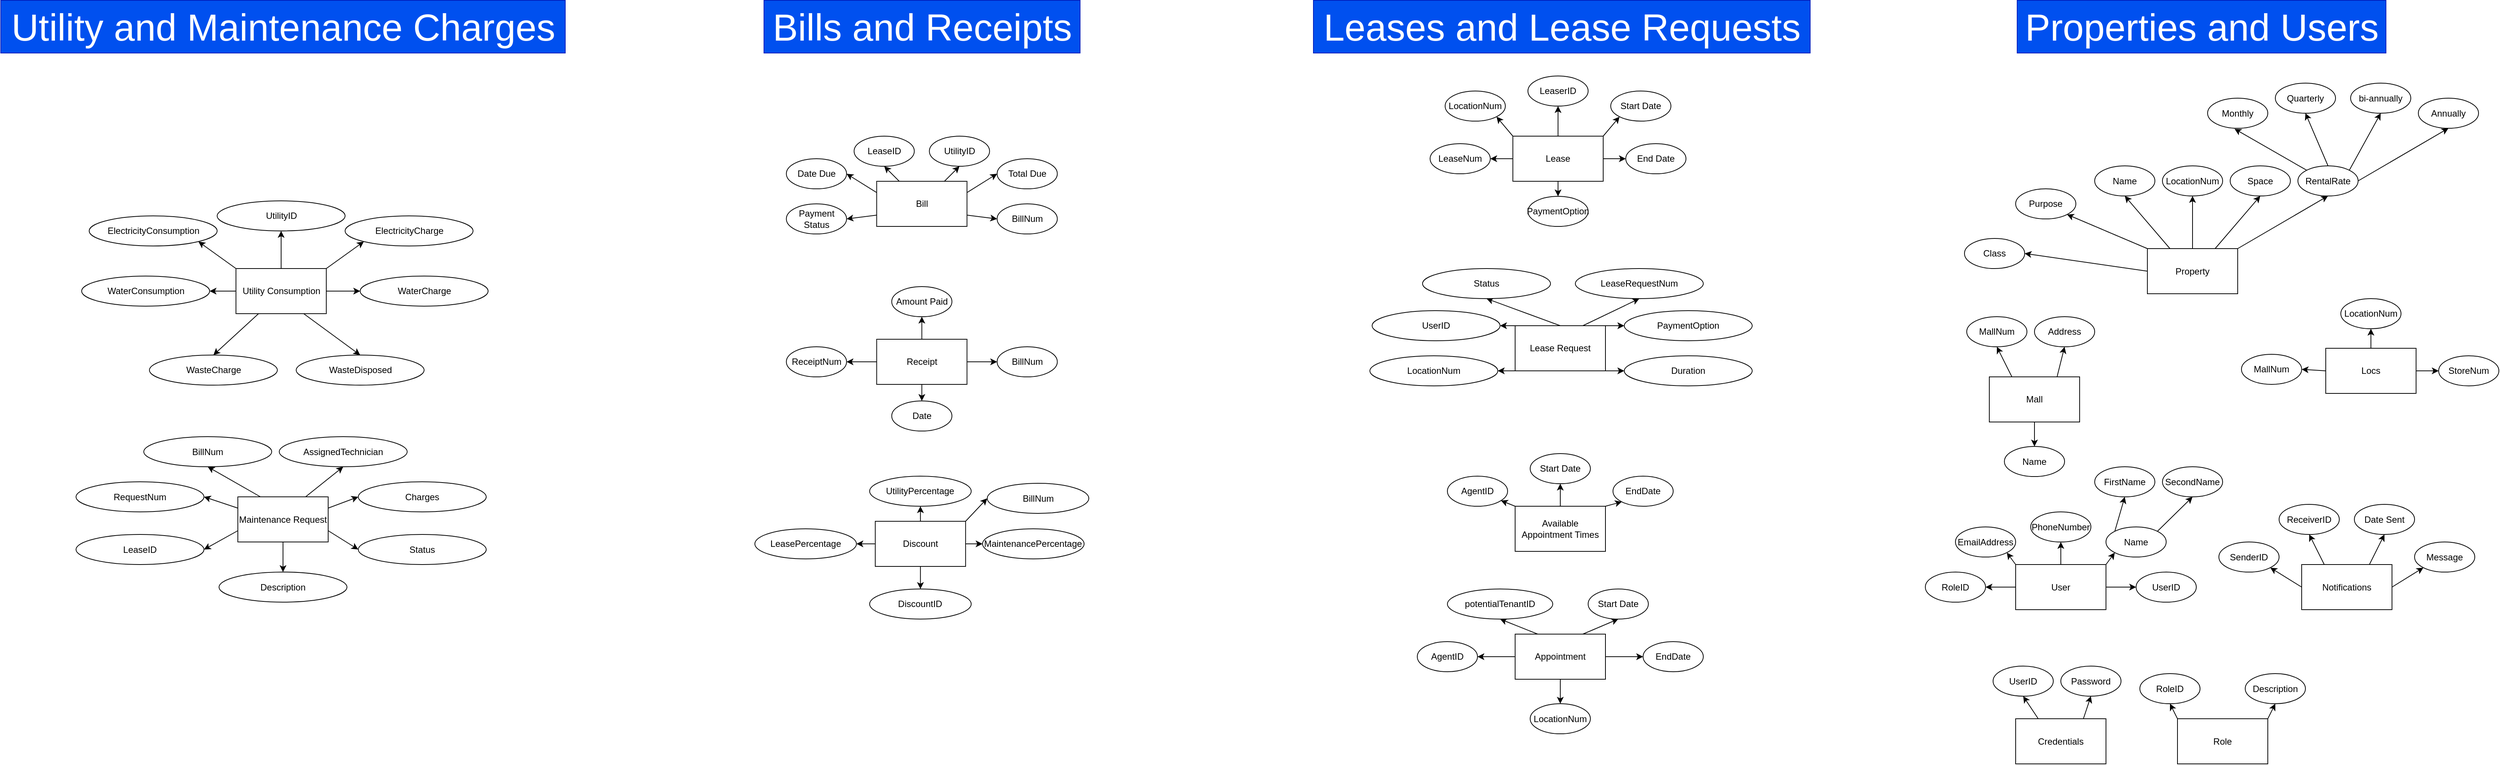 <mxfile>
    <diagram id="R2lEEEUBdFMjLlhIrx00" name="Page-1">
        <mxGraphModel dx="3534" dy="679" grid="1" gridSize="10" guides="1" tooltips="1" connect="1" arrows="1" fold="1" page="1" pageScale="1" pageWidth="850" pageHeight="1100" math="0" shadow="0" extFonts="Permanent Marker^https://fonts.googleapis.com/css?family=Permanent+Marker">
            <root>
                <mxCell id="0"/>
                <mxCell id="1" parent="0"/>
                <mxCell id="6EH58I3_XAjh3CZvvOXK-24" value="" style="edgeStyle=orthogonalEdgeStyle;rounded=0;orthogonalLoop=1;jettySize=auto;html=1;" parent="1" source="6EH58I3_XAjh3CZvvOXK-1" target="6EH58I3_XAjh3CZvvOXK-23" edge="1">
                    <mxGeometry relative="1" as="geometry"/>
                </mxCell>
                <mxCell id="6EH58I3_XAjh3CZvvOXK-26" style="edgeStyle=none;rounded=0;orthogonalLoop=1;jettySize=auto;html=1;exitX=0.25;exitY=0;exitDx=0;exitDy=0;entryX=0.5;entryY=1;entryDx=0;entryDy=0;" parent="1" source="6EH58I3_XAjh3CZvvOXK-1" target="6EH58I3_XAjh3CZvvOXK-27" edge="1">
                    <mxGeometry relative="1" as="geometry">
                        <mxPoint x="1183" y="277.5" as="targetPoint"/>
                    </mxGeometry>
                </mxCell>
                <mxCell id="6EH58I3_XAjh3CZvvOXK-28" style="edgeStyle=none;rounded=0;orthogonalLoop=1;jettySize=auto;html=1;exitX=0.75;exitY=0;exitDx=0;exitDy=0;entryX=0.5;entryY=1;entryDx=0;entryDy=0;" parent="1" source="6EH58I3_XAjh3CZvvOXK-1" target="6EH58I3_XAjh3CZvvOXK-29" edge="1">
                    <mxGeometry relative="1" as="geometry">
                        <mxPoint x="1343" y="277.5" as="targetPoint"/>
                    </mxGeometry>
                </mxCell>
                <mxCell id="6EH58I3_XAjh3CZvvOXK-30" style="edgeStyle=none;rounded=0;orthogonalLoop=1;jettySize=auto;html=1;exitX=1;exitY=0;exitDx=0;exitDy=0;entryX=0.5;entryY=1;entryDx=0;entryDy=0;" parent="1" source="6EH58I3_XAjh3CZvvOXK-1" target="6EH58I3_XAjh3CZvvOXK-31" edge="1">
                    <mxGeometry relative="1" as="geometry">
                        <mxPoint x="1423" y="287.5" as="targetPoint"/>
                    </mxGeometry>
                </mxCell>
                <mxCell id="6EH58I3_XAjh3CZvvOXK-61" style="edgeStyle=none;rounded=0;orthogonalLoop=1;jettySize=auto;html=1;exitX=0;exitY=0.5;exitDx=0;exitDy=0;entryX=1;entryY=0.5;entryDx=0;entryDy=0;" parent="1" source="6EH58I3_XAjh3CZvvOXK-1" target="6EH58I3_XAjh3CZvvOXK-62" edge="1">
                    <mxGeometry relative="1" as="geometry">
                        <mxPoint x="1053" y="377.065" as="targetPoint"/>
                    </mxGeometry>
                </mxCell>
                <mxCell id="169" style="edgeStyle=none;html=1;exitX=0;exitY=0;exitDx=0;exitDy=0;entryX=1;entryY=1;entryDx=0;entryDy=0;" edge="1" parent="1" source="6EH58I3_XAjh3CZvvOXK-1" target="168">
                    <mxGeometry relative="1" as="geometry"/>
                </mxCell>
                <mxCell id="6EH58I3_XAjh3CZvvOXK-1" value="Property" style="rounded=0;whiteSpace=wrap;html=1;" parent="1" vertex="1">
                    <mxGeometry x="1203" y="347.5" width="120" height="60" as="geometry"/>
                </mxCell>
                <mxCell id="110" style="edgeStyle=none;html=1;exitX=0.25;exitY=0;exitDx=0;exitDy=0;entryX=0.5;entryY=1;entryDx=0;entryDy=0;" parent="1" source="6EH58I3_XAjh3CZvvOXK-3" target="101" edge="1">
                    <mxGeometry relative="1" as="geometry"/>
                </mxCell>
                <mxCell id="111" style="edgeStyle=none;html=1;exitX=0.75;exitY=0;exitDx=0;exitDy=0;entryX=0.5;entryY=1;entryDx=0;entryDy=0;" parent="1" source="6EH58I3_XAjh3CZvvOXK-3" target="104" edge="1">
                    <mxGeometry relative="1" as="geometry"/>
                </mxCell>
                <mxCell id="112" style="edgeStyle=none;html=1;exitX=1;exitY=0.5;exitDx=0;exitDy=0;entryX=0;entryY=0.5;entryDx=0;entryDy=0;" parent="1" source="6EH58I3_XAjh3CZvvOXK-3" target="105" edge="1">
                    <mxGeometry relative="1" as="geometry"/>
                </mxCell>
                <mxCell id="113" style="edgeStyle=none;html=1;exitX=0.5;exitY=1;exitDx=0;exitDy=0;entryX=0.5;entryY=0;entryDx=0;entryDy=0;" parent="1" source="6EH58I3_XAjh3CZvvOXK-3" target="108" edge="1">
                    <mxGeometry relative="1" as="geometry"/>
                </mxCell>
                <mxCell id="115" style="edgeStyle=none;html=1;exitX=0;exitY=0.5;exitDx=0;exitDy=0;entryX=1;entryY=0.5;entryDx=0;entryDy=0;" parent="1" source="6EH58I3_XAjh3CZvvOXK-3" target="99" edge="1">
                    <mxGeometry relative="1" as="geometry"/>
                </mxCell>
                <mxCell id="6EH58I3_XAjh3CZvvOXK-3" value="Appointment" style="rounded=0;whiteSpace=wrap;html=1;" parent="1" vertex="1">
                    <mxGeometry x="363" y="860" width="120" height="60" as="geometry"/>
                </mxCell>
                <mxCell id="163" style="edgeStyle=none;html=1;exitX=0.5;exitY=0;exitDx=0;exitDy=0;entryX=0.5;entryY=1;entryDx=0;entryDy=0;" parent="1" source="6EH58I3_XAjh3CZvvOXK-4" target="160" edge="1">
                    <mxGeometry relative="1" as="geometry"/>
                </mxCell>
                <mxCell id="164" style="edgeStyle=none;html=1;exitX=1;exitY=0;exitDx=0;exitDy=0;entryX=0;entryY=0.5;entryDx=0;entryDy=0;" parent="1" source="6EH58I3_XAjh3CZvvOXK-4" target="158" edge="1">
                    <mxGeometry relative="1" as="geometry"/>
                </mxCell>
                <mxCell id="165" style="edgeStyle=none;html=1;exitX=1;exitY=1;exitDx=0;exitDy=0;entryX=0;entryY=0.5;entryDx=0;entryDy=0;" parent="1" source="6EH58I3_XAjh3CZvvOXK-4" target="159" edge="1">
                    <mxGeometry relative="1" as="geometry"/>
                </mxCell>
                <mxCell id="166" style="edgeStyle=none;html=1;exitX=0;exitY=0;exitDx=0;exitDy=0;entryX=1;entryY=0.5;entryDx=0;entryDy=0;" parent="1" source="6EH58I3_XAjh3CZvvOXK-4" target="155" edge="1">
                    <mxGeometry relative="1" as="geometry"/>
                </mxCell>
                <mxCell id="lEBT6EB-sWjzGuSfx5_Z-167" style="edgeStyle=orthogonalEdgeStyle;rounded=0;orthogonalLoop=1;jettySize=auto;html=1;exitX=0;exitY=1;exitDx=0;exitDy=0;entryX=1;entryY=0.5;entryDx=0;entryDy=0;" parent="1" source="6EH58I3_XAjh3CZvvOXK-4" target="157" edge="1">
                    <mxGeometry relative="1" as="geometry">
                        <Array as="points">
                            <mxPoint x="340" y="510"/>
                            <mxPoint x="340" y="510"/>
                        </Array>
                    </mxGeometry>
                </mxCell>
                <mxCell id="180" style="edgeStyle=none;html=1;exitX=0.75;exitY=0;exitDx=0;exitDy=0;entryX=0.5;entryY=1;entryDx=0;entryDy=0;" edge="1" parent="1" source="6EH58I3_XAjh3CZvvOXK-4" target="179">
                    <mxGeometry relative="1" as="geometry"/>
                </mxCell>
                <mxCell id="6EH58I3_XAjh3CZvvOXK-4" value="Lease Request" style="rounded=0;whiteSpace=wrap;html=1;" parent="1" vertex="1">
                    <mxGeometry x="363" y="450" width="120" height="60" as="geometry"/>
                </mxCell>
                <mxCell id="2" style="edgeStyle=none;html=1;exitX=0.25;exitY=0;exitDx=0;exitDy=0;entryX=0.5;entryY=1;entryDx=0;entryDy=0;" parent="1" source="6EH58I3_XAjh3CZvvOXK-5" target="6EH58I3_XAjh3CZvvOXK-58" edge="1">
                    <mxGeometry relative="1" as="geometry"/>
                </mxCell>
                <mxCell id="3" style="edgeStyle=none;html=1;exitX=0.75;exitY=0;exitDx=0;exitDy=0;entryX=0.5;entryY=1;entryDx=0;entryDy=0;" parent="1" source="6EH58I3_XAjh3CZvvOXK-5" target="6EH58I3_XAjh3CZvvOXK-59" edge="1">
                    <mxGeometry relative="1" as="geometry"/>
                </mxCell>
                <mxCell id="4" style="edgeStyle=none;html=1;exitX=1;exitY=0.25;exitDx=0;exitDy=0;entryX=0;entryY=0.5;entryDx=0;entryDy=0;" parent="1" source="6EH58I3_XAjh3CZvvOXK-5" target="6EH58I3_XAjh3CZvvOXK-60" edge="1">
                    <mxGeometry relative="1" as="geometry"/>
                </mxCell>
                <mxCell id="5" style="edgeStyle=none;html=1;exitX=0;exitY=0.75;exitDx=0;exitDy=0;entryX=1;entryY=0.5;entryDx=0;entryDy=0;" parent="1" source="6EH58I3_XAjh3CZvvOXK-5" target="6EH58I3_XAjh3CZvvOXK-63" edge="1">
                    <mxGeometry relative="1" as="geometry"/>
                </mxCell>
                <mxCell id="6" style="edgeStyle=none;html=1;exitX=0;exitY=0.25;exitDx=0;exitDy=0;entryX=1;entryY=0.5;entryDx=0;entryDy=0;" parent="1" source="6EH58I3_XAjh3CZvvOXK-5" target="6EH58I3_XAjh3CZvvOXK-56" edge="1">
                    <mxGeometry relative="1" as="geometry"/>
                </mxCell>
                <mxCell id="8" style="edgeStyle=none;html=1;exitX=1;exitY=0.75;exitDx=0;exitDy=0;entryX=0;entryY=0.5;entryDx=0;entryDy=0;" parent="1" source="6EH58I3_XAjh3CZvvOXK-5" target="7" edge="1">
                    <mxGeometry relative="1" as="geometry"/>
                </mxCell>
                <mxCell id="6EH58I3_XAjh3CZvvOXK-5" value="Bill" style="rounded=0;whiteSpace=wrap;html=1;" parent="1" vertex="1">
                    <mxGeometry x="-485.25" y="258" width="120" height="60" as="geometry"/>
                </mxCell>
                <mxCell id="9" style="edgeStyle=none;html=1;entryX=1;entryY=0.5;entryDx=0;entryDy=0;" parent="1" target="10" edge="1">
                    <mxGeometry relative="1" as="geometry">
                        <mxPoint x="-525.25" y="438" as="targetPoint"/>
                        <mxPoint x="-485" y="498" as="sourcePoint"/>
                    </mxGeometry>
                </mxCell>
                <mxCell id="11" style="edgeStyle=none;html=1;exitX=1;exitY=0.5;exitDx=0;exitDy=0;entryX=0;entryY=0.5;entryDx=0;entryDy=0;" parent="1" source="6EH58I3_XAjh3CZvvOXK-6" target="12" edge="1">
                    <mxGeometry relative="1" as="geometry">
                        <mxPoint x="-325.25" y="438" as="targetPoint"/>
                    </mxGeometry>
                </mxCell>
                <mxCell id="14" style="edgeStyle=none;html=1;exitX=0.5;exitY=0;exitDx=0;exitDy=0;entryX=0.5;entryY=1;entryDx=0;entryDy=0;" parent="1" source="6EH58I3_XAjh3CZvvOXK-6" target="13" edge="1">
                    <mxGeometry relative="1" as="geometry"/>
                </mxCell>
                <mxCell id="174" style="edgeStyle=none;html=1;exitX=0.5;exitY=1;exitDx=0;exitDy=0;entryX=0.5;entryY=0;entryDx=0;entryDy=0;" edge="1" parent="1" source="6EH58I3_XAjh3CZvvOXK-6" target="173">
                    <mxGeometry relative="1" as="geometry"/>
                </mxCell>
                <mxCell id="6EH58I3_XAjh3CZvvOXK-6" value="Receipt" style="rounded=0;whiteSpace=wrap;html=1;" parent="1" vertex="1">
                    <mxGeometry x="-485.25" y="468" width="120" height="60" as="geometry"/>
                </mxCell>
                <mxCell id="78" style="edgeStyle=none;html=1;exitX=0.5;exitY=0;exitDx=0;exitDy=0;entryX=0.5;entryY=1;entryDx=0;entryDy=0;" parent="1" source="6EH58I3_XAjh3CZvvOXK-7" target="71" edge="1">
                    <mxGeometry relative="1" as="geometry"/>
                </mxCell>
                <mxCell id="79" style="edgeStyle=none;html=1;exitX=1;exitY=0;exitDx=0;exitDy=0;entryX=0;entryY=1;entryDx=0;entryDy=0;" parent="1" source="6EH58I3_XAjh3CZvvOXK-7" target="76" edge="1">
                    <mxGeometry relative="1" as="geometry"/>
                </mxCell>
                <mxCell id="80" style="edgeStyle=none;html=1;exitX=1;exitY=0.5;exitDx=0;exitDy=0;entryX=0;entryY=0.5;entryDx=0;entryDy=0;" parent="1" source="6EH58I3_XAjh3CZvvOXK-7" target="77" edge="1">
                    <mxGeometry relative="1" as="geometry"/>
                </mxCell>
                <mxCell id="82" style="edgeStyle=none;html=1;exitX=0;exitY=0;exitDx=0;exitDy=0;entryX=1;entryY=1;entryDx=0;entryDy=0;" parent="1" source="6EH58I3_XAjh3CZvvOXK-7" target="74" edge="1">
                    <mxGeometry relative="1" as="geometry"/>
                </mxCell>
                <mxCell id="118" style="edgeStyle=none;html=1;exitX=0.5;exitY=1;exitDx=0;exitDy=0;entryX=0.5;entryY=0;entryDx=0;entryDy=0;" parent="1" source="6EH58I3_XAjh3CZvvOXK-7" target="117" edge="1">
                    <mxGeometry relative="1" as="geometry"/>
                </mxCell>
                <mxCell id="178" style="edgeStyle=none;html=1;exitX=0;exitY=0.5;exitDx=0;exitDy=0;entryX=1;entryY=0.5;entryDx=0;entryDy=0;" edge="1" parent="1" source="6EH58I3_XAjh3CZvvOXK-7" target="177">
                    <mxGeometry relative="1" as="geometry"/>
                </mxCell>
                <mxCell id="6EH58I3_XAjh3CZvvOXK-7" value="Lease" style="rounded=0;whiteSpace=wrap;html=1;" parent="1" vertex="1">
                    <mxGeometry x="360" y="198" width="120" height="60" as="geometry"/>
                </mxCell>
                <mxCell id="87" style="edgeStyle=none;html=1;exitX=0.75;exitY=0;exitDx=0;exitDy=0;entryX=0.5;entryY=1;entryDx=0;entryDy=0;" parent="1" source="6EH58I3_XAjh3CZvvOXK-8" target="85" edge="1">
                    <mxGeometry relative="1" as="geometry"/>
                </mxCell>
                <mxCell id="88" style="edgeStyle=none;html=1;exitX=0.25;exitY=0;exitDx=0;exitDy=0;entryX=0.5;entryY=1;entryDx=0;entryDy=0;" parent="1" source="6EH58I3_XAjh3CZvvOXK-8" target="84" edge="1">
                    <mxGeometry relative="1" as="geometry"/>
                </mxCell>
                <mxCell id="89" style="edgeStyle=none;html=1;exitX=0;exitY=0.5;exitDx=0;exitDy=0;entryX=1;entryY=1;entryDx=0;entryDy=0;" parent="1" source="6EH58I3_XAjh3CZvvOXK-8" target="83" edge="1">
                    <mxGeometry relative="1" as="geometry"/>
                </mxCell>
                <mxCell id="90" style="edgeStyle=none;html=1;exitX=1;exitY=0.5;exitDx=0;exitDy=0;entryX=0;entryY=1;entryDx=0;entryDy=0;" parent="1" source="6EH58I3_XAjh3CZvvOXK-8" target="86" edge="1">
                    <mxGeometry relative="1" as="geometry"/>
                </mxCell>
                <mxCell id="6EH58I3_XAjh3CZvvOXK-8" value="Notifications" style="rounded=0;whiteSpace=wrap;html=1;" parent="1" vertex="1">
                    <mxGeometry x="1408" y="767.5" width="120" height="60" as="geometry"/>
                </mxCell>
                <mxCell id="58" style="edgeStyle=none;html=1;exitX=0.5;exitY=0;exitDx=0;exitDy=0;entryX=0.5;entryY=1;entryDx=0;entryDy=0;" parent="1" source="6EH58I3_XAjh3CZvvOXK-10" target="54" edge="1">
                    <mxGeometry relative="1" as="geometry"/>
                </mxCell>
                <mxCell id="59" style="edgeStyle=none;html=1;exitX=0;exitY=0.5;exitDx=0;exitDy=0;entryX=1;entryY=0.5;entryDx=0;entryDy=0;" parent="1" source="6EH58I3_XAjh3CZvvOXK-10" target="53" edge="1">
                    <mxGeometry relative="1" as="geometry"/>
                </mxCell>
                <mxCell id="60" style="edgeStyle=none;html=1;exitX=1;exitY=0.5;exitDx=0;exitDy=0;entryX=0;entryY=0.5;entryDx=0;entryDy=0;" parent="1" source="6EH58I3_XAjh3CZvvOXK-10" target="57" edge="1">
                    <mxGeometry relative="1" as="geometry"/>
                </mxCell>
                <mxCell id="64" style="edgeStyle=none;html=1;exitX=0.5;exitY=1;exitDx=0;exitDy=0;entryX=0.5;entryY=0;entryDx=0;entryDy=0;" parent="1" source="6EH58I3_XAjh3CZvvOXK-10" target="63" edge="1">
                    <mxGeometry relative="1" as="geometry"/>
                </mxCell>
                <mxCell id="172" style="edgeStyle=none;html=1;exitX=1;exitY=0;exitDx=0;exitDy=0;entryX=0;entryY=0.5;entryDx=0;entryDy=0;" edge="1" parent="1" source="6EH58I3_XAjh3CZvvOXK-10" target="171">
                    <mxGeometry relative="1" as="geometry"/>
                </mxCell>
                <mxCell id="6EH58I3_XAjh3CZvvOXK-10" value="Discount" style="rounded=0;whiteSpace=wrap;html=1;" parent="1" vertex="1">
                    <mxGeometry x="-487.12" y="710" width="120" height="60" as="geometry"/>
                </mxCell>
                <mxCell id="129" style="edgeStyle=none;html=1;exitX=1;exitY=0;exitDx=0;exitDy=0;entryX=0;entryY=1;entryDx=0;entryDy=0;" parent="1" source="6EH58I3_XAjh3CZvvOXK-12" target="121" edge="1">
                    <mxGeometry relative="1" as="geometry"/>
                </mxCell>
                <mxCell id="130" style="edgeStyle=none;html=1;exitX=0.5;exitY=0;exitDx=0;exitDy=0;entryX=0.5;entryY=1;entryDx=0;entryDy=0;" parent="1" source="6EH58I3_XAjh3CZvvOXK-12" target="126" edge="1">
                    <mxGeometry relative="1" as="geometry"/>
                </mxCell>
                <mxCell id="131" style="edgeStyle=none;html=1;exitX=0;exitY=0;exitDx=0;exitDy=0;entryX=1;entryY=1;entryDx=0;entryDy=0;" parent="1" source="6EH58I3_XAjh3CZvvOXK-12" target="119" edge="1">
                    <mxGeometry relative="1" as="geometry"/>
                </mxCell>
                <mxCell id="132" style="edgeStyle=none;html=1;exitX=0;exitY=0.5;exitDx=0;exitDy=0;entryX=1;entryY=0.5;entryDx=0;entryDy=0;" parent="1" source="6EH58I3_XAjh3CZvvOXK-12" target="122" edge="1">
                    <mxGeometry relative="1" as="geometry"/>
                </mxCell>
                <mxCell id="133" style="edgeStyle=none;html=1;exitX=1;exitY=0.5;exitDx=0;exitDy=0;entryX=0;entryY=0.5;entryDx=0;entryDy=0;" parent="1" source="6EH58I3_XAjh3CZvvOXK-12" target="123" edge="1">
                    <mxGeometry relative="1" as="geometry"/>
                </mxCell>
                <mxCell id="136" style="edgeStyle=none;html=1;exitX=0.75;exitY=1;exitDx=0;exitDy=0;entryX=0.5;entryY=0;entryDx=0;entryDy=0;" parent="1" source="6EH58I3_XAjh3CZvvOXK-12" target="124" edge="1">
                    <mxGeometry relative="1" as="geometry">
                        <mxPoint x="-1271.5" y="489" as="targetPoint"/>
                    </mxGeometry>
                </mxCell>
                <mxCell id="137" style="edgeStyle=none;html=1;exitX=0.25;exitY=1;exitDx=0;exitDy=0;entryX=0.5;entryY=0;entryDx=0;entryDy=0;" parent="1" source="6EH58I3_XAjh3CZvvOXK-12" target="125" edge="1">
                    <mxGeometry relative="1" as="geometry"/>
                </mxCell>
                <mxCell id="6EH58I3_XAjh3CZvvOXK-12" value="Utility Consumption" style="rounded=0;whiteSpace=wrap;html=1;" parent="1" vertex="1">
                    <mxGeometry x="-1336.5" y="374" width="120" height="60" as="geometry"/>
                </mxCell>
                <mxCell id="146" style="edgeStyle=none;html=1;exitX=0.75;exitY=0;exitDx=0;exitDy=0;entryX=0.5;entryY=1;entryDx=0;entryDy=0;" parent="1" source="6EH58I3_XAjh3CZvvOXK-20" target="143" edge="1">
                    <mxGeometry relative="1" as="geometry"/>
                </mxCell>
                <mxCell id="147" style="edgeStyle=none;html=1;exitX=0.25;exitY=0;exitDx=0;exitDy=0;entryX=0.5;entryY=1;entryDx=0;entryDy=0;" parent="1" source="6EH58I3_XAjh3CZvvOXK-20" target="134" edge="1">
                    <mxGeometry relative="1" as="geometry"/>
                </mxCell>
                <mxCell id="148" style="edgeStyle=none;html=1;exitX=0;exitY=0.25;exitDx=0;exitDy=0;entryX=1;entryY=0.5;entryDx=0;entryDy=0;" parent="1" source="6EH58I3_XAjh3CZvvOXK-20" target="135" edge="1">
                    <mxGeometry relative="1" as="geometry"/>
                </mxCell>
                <mxCell id="149" style="edgeStyle=none;html=1;exitX=0;exitY=0.75;exitDx=0;exitDy=0;entryX=1;entryY=0.5;entryDx=0;entryDy=0;" parent="1" source="6EH58I3_XAjh3CZvvOXK-20" target="139" edge="1">
                    <mxGeometry relative="1" as="geometry"/>
                </mxCell>
                <mxCell id="150" style="edgeStyle=none;html=1;exitX=1;exitY=0.25;exitDx=0;exitDy=0;entryX=0;entryY=0.5;entryDx=0;entryDy=0;" parent="1" source="6EH58I3_XAjh3CZvvOXK-20" target="144" edge="1">
                    <mxGeometry relative="1" as="geometry"/>
                </mxCell>
                <mxCell id="151" style="edgeStyle=none;html=1;exitX=1;exitY=0.75;exitDx=0;exitDy=0;entryX=0;entryY=0.5;entryDx=0;entryDy=0;" parent="1" source="6EH58I3_XAjh3CZvvOXK-20" target="142" edge="1">
                    <mxGeometry relative="1" as="geometry"/>
                </mxCell>
                <mxCell id="152" style="edgeStyle=none;html=1;exitX=0.5;exitY=1;exitDx=0;exitDy=0;entryX=0.5;entryY=0;entryDx=0;entryDy=0;" parent="1" source="6EH58I3_XAjh3CZvvOXK-20" target="141" edge="1">
                    <mxGeometry relative="1" as="geometry"/>
                </mxCell>
                <mxCell id="6EH58I3_XAjh3CZvvOXK-20" value="Maintenance Request" style="rounded=0;whiteSpace=wrap;html=1;" parent="1" vertex="1">
                    <mxGeometry x="-1334" y="677.5" width="120" height="60" as="geometry"/>
                </mxCell>
                <mxCell id="17" style="edgeStyle=none;html=1;exitX=0.25;exitY=0;exitDx=0;exitDy=0;entryX=0.5;entryY=1;entryDx=0;entryDy=0;" parent="1" source="6EH58I3_XAjh3CZvvOXK-22" target="15" edge="1">
                    <mxGeometry relative="1" as="geometry"/>
                </mxCell>
                <mxCell id="18" style="edgeStyle=none;html=1;exitX=0.75;exitY=0;exitDx=0;exitDy=0;entryX=0.5;entryY=1;entryDx=0;entryDy=0;" parent="1" source="6EH58I3_XAjh3CZvvOXK-22" target="16" edge="1">
                    <mxGeometry relative="1" as="geometry"/>
                </mxCell>
                <mxCell id="183" style="edgeStyle=none;html=1;exitX=0.5;exitY=1;exitDx=0;exitDy=0;entryX=0.5;entryY=0;entryDx=0;entryDy=0;" edge="1" parent="1" source="6EH58I3_XAjh3CZvvOXK-22" target="182">
                    <mxGeometry relative="1" as="geometry"/>
                </mxCell>
                <mxCell id="6EH58I3_XAjh3CZvvOXK-22" value="Mall" style="whiteSpace=wrap;html=1;" parent="1" vertex="1">
                    <mxGeometry x="993" y="518" width="120" height="60" as="geometry"/>
                </mxCell>
                <mxCell id="6EH58I3_XAjh3CZvvOXK-23" value="LocationNum" style="ellipse;whiteSpace=wrap;html=1;rounded=0;" parent="1" vertex="1">
                    <mxGeometry x="1223" y="237.5" width="80" height="40" as="geometry"/>
                </mxCell>
                <mxCell id="6EH58I3_XAjh3CZvvOXK-27" value="Name" style="ellipse;whiteSpace=wrap;html=1;rounded=0;" parent="1" vertex="1">
                    <mxGeometry x="1133" y="237.5" width="80" height="40" as="geometry"/>
                </mxCell>
                <mxCell id="6EH58I3_XAjh3CZvvOXK-29" value="Space" style="ellipse;whiteSpace=wrap;html=1;rounded=0;" parent="1" vertex="1">
                    <mxGeometry x="1313" y="237.5" width="80" height="40" as="geometry"/>
                </mxCell>
                <mxCell id="6EH58I3_XAjh3CZvvOXK-37" style="edgeStyle=none;rounded=0;orthogonalLoop=1;jettySize=auto;html=1;exitX=0;exitY=0;exitDx=0;exitDy=0;entryX=0.447;entryY=1.02;entryDx=0;entryDy=0;entryPerimeter=0;" parent="1" source="6EH58I3_XAjh3CZvvOXK-31" target="6EH58I3_XAjh3CZvvOXK-38" edge="1">
                    <mxGeometry relative="1" as="geometry">
                        <mxPoint x="1373" y="187.5" as="targetPoint"/>
                    </mxGeometry>
                </mxCell>
                <mxCell id="6EH58I3_XAjh3CZvvOXK-39" style="edgeStyle=none;rounded=0;orthogonalLoop=1;jettySize=auto;html=1;exitX=0.5;exitY=0;exitDx=0;exitDy=0;entryX=0.5;entryY=1;entryDx=0;entryDy=0;" parent="1" source="6EH58I3_XAjh3CZvvOXK-31" target="6EH58I3_XAjh3CZvvOXK-40" edge="1">
                    <mxGeometry relative="1" as="geometry">
                        <mxPoint x="1443.037" y="177.5" as="targetPoint"/>
                    </mxGeometry>
                </mxCell>
                <mxCell id="6EH58I3_XAjh3CZvvOXK-41" style="edgeStyle=none;rounded=0;orthogonalLoop=1;jettySize=auto;html=1;exitX=1;exitY=0;exitDx=0;exitDy=0;entryX=0.5;entryY=1;entryDx=0;entryDy=0;" parent="1" source="6EH58I3_XAjh3CZvvOXK-31" target="6EH58I3_XAjh3CZvvOXK-43" edge="1">
                    <mxGeometry relative="1" as="geometry">
                        <mxPoint x="1523" y="177.5" as="targetPoint"/>
                    </mxGeometry>
                </mxCell>
                <mxCell id="6EH58I3_XAjh3CZvvOXK-45" style="edgeStyle=none;rounded=0;orthogonalLoop=1;jettySize=auto;html=1;exitX=1;exitY=0.5;exitDx=0;exitDy=0;entryX=0.5;entryY=1;entryDx=0;entryDy=0;" parent="1" source="6EH58I3_XAjh3CZvvOXK-31" target="6EH58I3_XAjh3CZvvOXK-44" edge="1">
                    <mxGeometry relative="1" as="geometry"/>
                </mxCell>
                <mxCell id="6EH58I3_XAjh3CZvvOXK-31" value="RentalRate" style="ellipse;whiteSpace=wrap;html=1;rounded=0;" parent="1" vertex="1">
                    <mxGeometry x="1403" y="237.5" width="80" height="40" as="geometry"/>
                </mxCell>
                <mxCell id="6EH58I3_XAjh3CZvvOXK-38" value="Monthly" style="ellipse;whiteSpace=wrap;html=1;rounded=0;" parent="1" vertex="1">
                    <mxGeometry x="1283" y="147.5" width="80" height="40" as="geometry"/>
                </mxCell>
                <mxCell id="6EH58I3_XAjh3CZvvOXK-40" value="Quarterly" style="ellipse;whiteSpace=wrap;html=1;rounded=0;" parent="1" vertex="1">
                    <mxGeometry x="1373" y="127.5" width="80" height="40" as="geometry"/>
                </mxCell>
                <mxCell id="6EH58I3_XAjh3CZvvOXK-43" value="bi-annually" style="ellipse;whiteSpace=wrap;html=1;rounded=0;" parent="1" vertex="1">
                    <mxGeometry x="1473" y="127.5" width="80" height="40" as="geometry"/>
                </mxCell>
                <mxCell id="6EH58I3_XAjh3CZvvOXK-44" value="Annually" style="ellipse;whiteSpace=wrap;html=1;rounded=0;" parent="1" vertex="1">
                    <mxGeometry x="1563" y="147.5" width="80" height="40" as="geometry"/>
                </mxCell>
                <mxCell id="6EH58I3_XAjh3CZvvOXK-56" value="Date Due" style="ellipse;whiteSpace=wrap;html=1;rounded=0;" parent="1" vertex="1">
                    <mxGeometry x="-605.25" y="228" width="80" height="40" as="geometry"/>
                </mxCell>
                <mxCell id="6EH58I3_XAjh3CZvvOXK-58" value="LeaseID" style="ellipse;whiteSpace=wrap;html=1;rounded=0;" parent="1" vertex="1">
                    <mxGeometry x="-515.25" y="198" width="80" height="40" as="geometry"/>
                </mxCell>
                <mxCell id="6EH58I3_XAjh3CZvvOXK-59" value="UtilityID" style="ellipse;whiteSpace=wrap;html=1;rounded=0;" parent="1" vertex="1">
                    <mxGeometry x="-415.25" y="198" width="80" height="40" as="geometry"/>
                </mxCell>
                <mxCell id="6EH58I3_XAjh3CZvvOXK-60" value="Total Due" style="ellipse;whiteSpace=wrap;html=1;rounded=0;" parent="1" vertex="1">
                    <mxGeometry x="-325.25" y="228" width="80" height="40" as="geometry"/>
                </mxCell>
                <mxCell id="6EH58I3_XAjh3CZvvOXK-62" value="Class" style="ellipse;whiteSpace=wrap;html=1;rounded=0;" parent="1" vertex="1">
                    <mxGeometry x="960" y="334" width="80" height="40" as="geometry"/>
                </mxCell>
                <mxCell id="6EH58I3_XAjh3CZvvOXK-63" value="Payment Status" style="ellipse;whiteSpace=wrap;html=1;rounded=0;" parent="1" vertex="1">
                    <mxGeometry x="-605.25" y="288" width="80" height="40" as="geometry"/>
                </mxCell>
                <mxCell id="7" value="BillNum" style="ellipse;whiteSpace=wrap;html=1;rounded=0;" parent="1" vertex="1">
                    <mxGeometry x="-325.25" y="288" width="80" height="40" as="geometry"/>
                </mxCell>
                <mxCell id="10" value="ReceiptNum" style="ellipse;whiteSpace=wrap;html=1;rounded=0;" parent="1" vertex="1">
                    <mxGeometry x="-605.25" y="478" width="80" height="40" as="geometry"/>
                </mxCell>
                <mxCell id="12" value="BillNum" style="ellipse;whiteSpace=wrap;html=1;rounded=0;" parent="1" vertex="1">
                    <mxGeometry x="-325.25" y="478" width="80" height="40" as="geometry"/>
                </mxCell>
                <mxCell id="13" value="Amount Paid" style="ellipse;whiteSpace=wrap;html=1;rounded=0;" parent="1" vertex="1">
                    <mxGeometry x="-465.25" y="398" width="80" height="40" as="geometry"/>
                </mxCell>
                <mxCell id="15" value="MallNum" style="ellipse;whiteSpace=wrap;html=1;rounded=0;" parent="1" vertex="1">
                    <mxGeometry x="963" y="438" width="80" height="40" as="geometry"/>
                </mxCell>
                <mxCell id="16" value="Address" style="ellipse;whiteSpace=wrap;html=1;rounded=0;" parent="1" vertex="1">
                    <mxGeometry x="1053" y="438" width="80" height="40" as="geometry"/>
                </mxCell>
                <mxCell id="95" style="edgeStyle=none;html=1;exitX=0.5;exitY=0;exitDx=0;exitDy=0;entryX=0.5;entryY=1;entryDx=0;entryDy=0;" parent="1" source="19" target="92" edge="1">
                    <mxGeometry relative="1" as="geometry"/>
                </mxCell>
                <mxCell id="96" value="" style="edgeStyle=none;html=1;exitX=0;exitY=0;exitDx=0;exitDy=0;" parent="1" source="19" target="91" edge="1">
                    <mxGeometry relative="1" as="geometry"/>
                </mxCell>
                <mxCell id="97" style="edgeStyle=none;html=1;entryX=0;entryY=1;entryDx=0;entryDy=0;exitX=1;exitY=0;exitDx=0;exitDy=0;" parent="1" source="19" target="94" edge="1">
                    <mxGeometry relative="1" as="geometry">
                        <mxPoint x="473" y="670" as="sourcePoint"/>
                    </mxGeometry>
                </mxCell>
                <mxCell id="19" value="Available Appointment Times" style="whiteSpace=wrap;html=1;" parent="1" vertex="1">
                    <mxGeometry x="363" y="690" width="120" height="60" as="geometry"/>
                </mxCell>
                <mxCell id="51" style="edgeStyle=none;html=1;exitX=1;exitY=0;exitDx=0;exitDy=0;entryX=0.5;entryY=1;entryDx=0;entryDy=0;" parent="1" source="20" target="50" edge="1">
                    <mxGeometry relative="1" as="geometry"/>
                </mxCell>
                <mxCell id="52" style="edgeStyle=none;html=1;exitX=0;exitY=0;exitDx=0;exitDy=0;entryX=0.5;entryY=1;entryDx=0;entryDy=0;" parent="1" source="20" target="49" edge="1">
                    <mxGeometry relative="1" as="geometry"/>
                </mxCell>
                <mxCell id="20" value="Role" style="whiteSpace=wrap;html=1;" parent="1" vertex="1">
                    <mxGeometry x="1243" y="972.5" width="120" height="60" as="geometry"/>
                </mxCell>
                <mxCell id="42" style="edgeStyle=none;html=1;exitX=0.5;exitY=0;exitDx=0;exitDy=0;entryX=0.5;entryY=1;entryDx=0;entryDy=0;" parent="1" source="29" target="35" edge="1">
                    <mxGeometry relative="1" as="geometry"/>
                </mxCell>
                <mxCell id="43" style="edgeStyle=none;html=1;exitX=1;exitY=0;exitDx=0;exitDy=0;entryX=0;entryY=1;entryDx=0;entryDy=0;" parent="1" source="29" target="36" edge="1">
                    <mxGeometry relative="1" as="geometry"/>
                </mxCell>
                <mxCell id="46" style="edgeStyle=none;html=1;exitX=0;exitY=0.5;exitDx=0;exitDy=0;entryX=1;entryY=0.5;entryDx=0;entryDy=0;" parent="1" source="29" target="33" edge="1">
                    <mxGeometry relative="1" as="geometry"/>
                </mxCell>
                <mxCell id="47" style="edgeStyle=none;html=1;exitX=0;exitY=0;exitDx=0;exitDy=0;entryX=1;entryY=1;entryDx=0;entryDy=0;" parent="1" source="29" target="34" edge="1">
                    <mxGeometry relative="1" as="geometry"/>
                </mxCell>
                <mxCell id="69" style="edgeStyle=none;html=1;exitX=1;exitY=0.5;exitDx=0;exitDy=0;entryX=0;entryY=0.5;entryDx=0;entryDy=0;" parent="1" source="29" target="70" edge="1">
                    <mxGeometry relative="1" as="geometry">
                        <mxPoint x="1188" y="797.25" as="targetPoint"/>
                    </mxGeometry>
                </mxCell>
                <mxCell id="29" value="User" style="whiteSpace=wrap;html=1;" parent="1" vertex="1">
                    <mxGeometry x="1028" y="767.5" width="120" height="60" as="geometry"/>
                </mxCell>
                <mxCell id="33" value="RoleID" style="ellipse;whiteSpace=wrap;html=1;rounded=0;" parent="1" vertex="1">
                    <mxGeometry x="908" y="777.5" width="80" height="40" as="geometry"/>
                </mxCell>
                <mxCell id="34" value="EmailAddress" style="ellipse;whiteSpace=wrap;html=1;rounded=0;" parent="1" vertex="1">
                    <mxGeometry x="948" y="717.5" width="80" height="40" as="geometry"/>
                </mxCell>
                <mxCell id="35" value="PhoneNumber" style="ellipse;whiteSpace=wrap;html=1;rounded=0;" parent="1" vertex="1">
                    <mxGeometry x="1048" y="697.5" width="80" height="40" as="geometry"/>
                </mxCell>
                <mxCell id="193" style="edgeStyle=none;html=1;exitX=0;exitY=0;exitDx=0;exitDy=0;entryX=0.5;entryY=1;entryDx=0;entryDy=0;" edge="1" parent="1" source="36" target="194">
                    <mxGeometry relative="1" as="geometry">
                        <mxPoint x="1187.429" y="680" as="targetPoint"/>
                    </mxGeometry>
                </mxCell>
                <mxCell id="196" style="edgeStyle=none;html=1;exitX=1;exitY=0;exitDx=0;exitDy=0;entryX=0.5;entryY=1;entryDx=0;entryDy=0;" edge="1" parent="1" source="36" target="197">
                    <mxGeometry relative="1" as="geometry">
                        <mxPoint x="1250" y="680" as="targetPoint"/>
                    </mxGeometry>
                </mxCell>
                <mxCell id="36" value="Name" style="ellipse;whiteSpace=wrap;html=1;rounded=0;" parent="1" vertex="1">
                    <mxGeometry x="1148" y="717.5" width="80" height="40" as="geometry"/>
                </mxCell>
                <mxCell id="37" value="Password" style="ellipse;whiteSpace=wrap;html=1;rounded=0;" parent="1" vertex="1">
                    <mxGeometry x="1088" y="902.5" width="80" height="40" as="geometry"/>
                </mxCell>
                <mxCell id="38" value="UserID" style="ellipse;whiteSpace=wrap;html=1;rounded=0;" parent="1" vertex="1">
                    <mxGeometry x="998" y="902.5" width="80" height="40" as="geometry"/>
                </mxCell>
                <mxCell id="49" value="RoleID" style="ellipse;whiteSpace=wrap;html=1;rounded=0;" parent="1" vertex="1">
                    <mxGeometry x="1193" y="912.5" width="80" height="40" as="geometry"/>
                </mxCell>
                <mxCell id="50" value="Description" style="ellipse;whiteSpace=wrap;html=1;rounded=0;" parent="1" vertex="1">
                    <mxGeometry x="1333" y="912.5" width="80" height="40" as="geometry"/>
                </mxCell>
                <mxCell id="53" value="LeasePercentage" style="ellipse;whiteSpace=wrap;html=1;rounded=0;" parent="1" vertex="1">
                    <mxGeometry x="-647.12" y="720" width="135" height="40" as="geometry"/>
                </mxCell>
                <mxCell id="54" value="UtilityPercentage" style="ellipse;whiteSpace=wrap;html=1;rounded=0;" parent="1" vertex="1">
                    <mxGeometry x="-494.62" y="650" width="135" height="40" as="geometry"/>
                </mxCell>
                <mxCell id="57" value="MaintenancePercentage" style="ellipse;whiteSpace=wrap;html=1;rounded=0;" parent="1" vertex="1">
                    <mxGeometry x="-344.62" y="720" width="135" height="40" as="geometry"/>
                </mxCell>
                <mxCell id="63" value="DiscountID" style="ellipse;whiteSpace=wrap;html=1;rounded=0;" parent="1" vertex="1">
                    <mxGeometry x="-494.62" y="800" width="135" height="40" as="geometry"/>
                </mxCell>
                <mxCell id="67" style="edgeStyle=none;html=1;exitX=0.25;exitY=0;exitDx=0;exitDy=0;entryX=0.5;entryY=1;entryDx=0;entryDy=0;" parent="1" source="66" target="38" edge="1">
                    <mxGeometry relative="1" as="geometry"/>
                </mxCell>
                <mxCell id="68" style="edgeStyle=none;html=1;exitX=0.75;exitY=0;exitDx=0;exitDy=0;entryX=0.5;entryY=1;entryDx=0;entryDy=0;" parent="1" source="66" target="37" edge="1">
                    <mxGeometry relative="1" as="geometry"/>
                </mxCell>
                <mxCell id="66" value="Credentials" style="whiteSpace=wrap;html=1;" parent="1" vertex="1">
                    <mxGeometry x="1028" y="972.5" width="120" height="60" as="geometry"/>
                </mxCell>
                <mxCell id="70" value="UserID" style="ellipse;whiteSpace=wrap;html=1;rounded=0;" parent="1" vertex="1">
                    <mxGeometry x="1188" y="777.5" width="80" height="40" as="geometry"/>
                </mxCell>
                <mxCell id="71" value="LeaserID" style="ellipse;whiteSpace=wrap;html=1;rounded=0;" parent="1" vertex="1">
                    <mxGeometry x="380" y="118" width="80" height="40" as="geometry"/>
                </mxCell>
                <mxCell id="74" value="LocationNum" style="ellipse;whiteSpace=wrap;html=1;rounded=0;" parent="1" vertex="1">
                    <mxGeometry x="270" y="138" width="80" height="40" as="geometry"/>
                </mxCell>
                <mxCell id="76" value="Start Date" style="ellipse;whiteSpace=wrap;html=1;rounded=0;" parent="1" vertex="1">
                    <mxGeometry x="490" y="138" width="80" height="40" as="geometry"/>
                </mxCell>
                <mxCell id="77" value="End Date" style="ellipse;whiteSpace=wrap;html=1;rounded=0;" parent="1" vertex="1">
                    <mxGeometry x="510" y="208" width="80" height="40" as="geometry"/>
                </mxCell>
                <mxCell id="83" value="SenderID" style="ellipse;whiteSpace=wrap;html=1;rounded=0;" parent="1" vertex="1">
                    <mxGeometry x="1298" y="737.5" width="80" height="40" as="geometry"/>
                </mxCell>
                <mxCell id="84" value="ReceiverID" style="ellipse;whiteSpace=wrap;html=1;rounded=0;" parent="1" vertex="1">
                    <mxGeometry x="1378" y="687.5" width="80" height="40" as="geometry"/>
                </mxCell>
                <mxCell id="85" value="Date Sent" style="ellipse;whiteSpace=wrap;html=1;rounded=0;" parent="1" vertex="1">
                    <mxGeometry x="1478" y="687.5" width="80" height="40" as="geometry"/>
                </mxCell>
                <mxCell id="86" value="Message" style="ellipse;whiteSpace=wrap;html=1;rounded=0;" parent="1" vertex="1">
                    <mxGeometry x="1558" y="737.5" width="80" height="40" as="geometry"/>
                </mxCell>
                <mxCell id="91" value="AgentID" style="ellipse;whiteSpace=wrap;html=1;rounded=0;" parent="1" vertex="1">
                    <mxGeometry x="273" y="650" width="80" height="40" as="geometry"/>
                </mxCell>
                <mxCell id="92" value="Start Date" style="ellipse;whiteSpace=wrap;html=1;rounded=0;" parent="1" vertex="1">
                    <mxGeometry x="383" y="620" width="80" height="40" as="geometry"/>
                </mxCell>
                <mxCell id="94" value="EndDate" style="ellipse;whiteSpace=wrap;html=1;rounded=0;" parent="1" vertex="1">
                    <mxGeometry x="493" y="650" width="80" height="40" as="geometry"/>
                </mxCell>
                <mxCell id="99" value="AgentID" style="ellipse;whiteSpace=wrap;html=1;rounded=0;" parent="1" vertex="1">
                    <mxGeometry x="233" y="870" width="80" height="40" as="geometry"/>
                </mxCell>
                <mxCell id="101" value="potentialTenantID" style="ellipse;whiteSpace=wrap;html=1;rounded=0;" parent="1" vertex="1">
                    <mxGeometry x="273" y="800" width="140" height="40" as="geometry"/>
                </mxCell>
                <mxCell id="104" value="Start Date" style="ellipse;whiteSpace=wrap;html=1;rounded=0;" parent="1" vertex="1">
                    <mxGeometry x="460" y="800" width="80" height="40" as="geometry"/>
                </mxCell>
                <mxCell id="105" value="EndDate" style="ellipse;whiteSpace=wrap;html=1;rounded=0;" parent="1" vertex="1">
                    <mxGeometry x="533" y="870" width="80" height="40" as="geometry"/>
                </mxCell>
                <mxCell id="108" value="LocationNum" style="ellipse;whiteSpace=wrap;html=1;rounded=0;" parent="1" vertex="1">
                    <mxGeometry x="383" y="952.5" width="80" height="40" as="geometry"/>
                </mxCell>
                <mxCell id="117" value="PaymentOption" style="ellipse;whiteSpace=wrap;html=1;rounded=0;" parent="1" vertex="1">
                    <mxGeometry x="380" y="278" width="80" height="40" as="geometry"/>
                </mxCell>
                <mxCell id="119" value="ElectricityConsumption" style="ellipse;whiteSpace=wrap;html=1;rounded=0;" parent="1" vertex="1">
                    <mxGeometry x="-1531.5" y="304" width="170" height="40" as="geometry"/>
                </mxCell>
                <mxCell id="121" value="ElectricityCharge" style="ellipse;whiteSpace=wrap;html=1;rounded=0;" parent="1" vertex="1">
                    <mxGeometry x="-1191.5" y="304" width="170" height="40" as="geometry"/>
                </mxCell>
                <mxCell id="122" value="WaterConsumption" style="ellipse;whiteSpace=wrap;html=1;rounded=0;" parent="1" vertex="1">
                    <mxGeometry x="-1541.5" y="384" width="170" height="40" as="geometry"/>
                </mxCell>
                <mxCell id="123" value="WaterCharge" style="ellipse;whiteSpace=wrap;html=1;rounded=0;" parent="1" vertex="1">
                    <mxGeometry x="-1171.5" y="384" width="170" height="40" as="geometry"/>
                </mxCell>
                <mxCell id="124" value="WasteDisposed" style="ellipse;whiteSpace=wrap;html=1;rounded=0;" parent="1" vertex="1">
                    <mxGeometry x="-1256.5" y="489" width="170" height="40" as="geometry"/>
                </mxCell>
                <mxCell id="125" value="WasteCharge" style="ellipse;whiteSpace=wrap;html=1;rounded=0;" parent="1" vertex="1">
                    <mxGeometry x="-1451.5" y="489" width="170" height="40" as="geometry"/>
                </mxCell>
                <mxCell id="126" value="UtilityID" style="ellipse;whiteSpace=wrap;html=1;rounded=0;" parent="1" vertex="1">
                    <mxGeometry x="-1361.5" y="284" width="170" height="40" as="geometry"/>
                </mxCell>
                <mxCell id="134" value="BillNum" style="ellipse;whiteSpace=wrap;html=1;rounded=0;" parent="1" vertex="1">
                    <mxGeometry x="-1459" y="597.5" width="170" height="40" as="geometry"/>
                </mxCell>
                <mxCell id="135" value="RequestNum" style="ellipse;whiteSpace=wrap;html=1;rounded=0;" parent="1" vertex="1">
                    <mxGeometry x="-1549" y="657.5" width="170" height="40" as="geometry"/>
                </mxCell>
                <mxCell id="139" value="LeaseID" style="ellipse;whiteSpace=wrap;html=1;rounded=0;" parent="1" vertex="1">
                    <mxGeometry x="-1549" y="727.5" width="170" height="40" as="geometry"/>
                </mxCell>
                <mxCell id="141" value="Description" style="ellipse;whiteSpace=wrap;html=1;rounded=0;" parent="1" vertex="1">
                    <mxGeometry x="-1359" y="777.5" width="170" height="40" as="geometry"/>
                </mxCell>
                <mxCell id="142" value="Status" style="ellipse;whiteSpace=wrap;html=1;rounded=0;" parent="1" vertex="1">
                    <mxGeometry x="-1174" y="727.5" width="170" height="40" as="geometry"/>
                </mxCell>
                <mxCell id="143" value="AssignedTechnician" style="ellipse;whiteSpace=wrap;html=1;rounded=0;" parent="1" vertex="1">
                    <mxGeometry x="-1279" y="597.5" width="170" height="40" as="geometry"/>
                </mxCell>
                <mxCell id="144" value="Charges" style="ellipse;whiteSpace=wrap;html=1;rounded=0;" parent="1" vertex="1">
                    <mxGeometry x="-1174" y="657.5" width="170" height="40" as="geometry"/>
                </mxCell>
                <mxCell id="155" value="UserID" style="ellipse;whiteSpace=wrap;html=1;rounded=0;" parent="1" vertex="1">
                    <mxGeometry x="173" y="430" width="170" height="40" as="geometry"/>
                </mxCell>
                <mxCell id="157" value="LocationNum" style="ellipse;whiteSpace=wrap;html=1;rounded=0;" parent="1" vertex="1">
                    <mxGeometry x="170" y="490" width="170" height="40" as="geometry"/>
                </mxCell>
                <mxCell id="158" value="PaymentOption" style="ellipse;whiteSpace=wrap;html=1;rounded=0;" parent="1" vertex="1">
                    <mxGeometry x="508" y="430" width="170" height="40" as="geometry"/>
                </mxCell>
                <mxCell id="159" value="Duration" style="ellipse;whiteSpace=wrap;html=1;rounded=0;" parent="1" vertex="1">
                    <mxGeometry x="508" y="490" width="170" height="40" as="geometry"/>
                </mxCell>
                <mxCell id="160" value="Status" style="ellipse;whiteSpace=wrap;html=1;rounded=0;" parent="1" vertex="1">
                    <mxGeometry x="240" y="374" width="170" height="40" as="geometry"/>
                </mxCell>
                <mxCell id="bOpaRwKgyF10Jv1H8EBL-167" value="&lt;span style=&quot;font-size: 50px;&quot;&gt;Utility and Maintenance Charges&lt;/span&gt;" style="text;html=1;align=center;verticalAlign=middle;resizable=0;points=[];autosize=1;strokeColor=#001DBC;fillColor=#0050ef;fontColor=#ffffff;" parent="1" vertex="1">
                    <mxGeometry x="-1649" y="17.5" width="750" height="70" as="geometry"/>
                </mxCell>
                <mxCell id="bOpaRwKgyF10Jv1H8EBL-168" value="&lt;span style=&quot;font-size: 50px;&quot;&gt;Bills and Receipts&lt;/span&gt;" style="text;html=1;align=center;verticalAlign=middle;resizable=0;points=[];autosize=1;strokeColor=#001DBC;fillColor=#0050ef;fontColor=#ffffff;" parent="1" vertex="1">
                    <mxGeometry x="-635" y="17.5" width="420" height="70" as="geometry"/>
                </mxCell>
                <mxCell id="bOpaRwKgyF10Jv1H8EBL-169" value="&lt;span style=&quot;font-size: 50px;&quot;&gt;Leases and Lease Requests&lt;/span&gt;" style="text;html=1;align=center;verticalAlign=middle;resizable=0;points=[];autosize=1;strokeColor=#001DBC;fillColor=#0050ef;fontColor=#ffffff;" parent="1" vertex="1">
                    <mxGeometry x="95" y="17.5" width="660" height="70" as="geometry"/>
                </mxCell>
                <mxCell id="bOpaRwKgyF10Jv1H8EBL-170" value="&lt;span style=&quot;font-size: 50px;&quot;&gt;Properties and Users&lt;/span&gt;" style="text;html=1;align=center;verticalAlign=middle;resizable=0;points=[];autosize=1;strokeColor=#001DBC;fillColor=#0050ef;fontColor=#ffffff;" parent="1" vertex="1">
                    <mxGeometry x="1030" y="17.5" width="490" height="70" as="geometry"/>
                </mxCell>
                <mxCell id="168" value="Purpose" style="ellipse;whiteSpace=wrap;html=1;rounded=0;" vertex="1" parent="1">
                    <mxGeometry x="1028" y="268" width="80" height="40" as="geometry"/>
                </mxCell>
                <mxCell id="171" value="BillNum" style="ellipse;whiteSpace=wrap;html=1;rounded=0;" vertex="1" parent="1">
                    <mxGeometry x="-338.37" y="659.5" width="135" height="40" as="geometry"/>
                </mxCell>
                <mxCell id="173" value="Date" style="ellipse;whiteSpace=wrap;html=1;rounded=0;" vertex="1" parent="1">
                    <mxGeometry x="-465.25" y="550" width="80" height="40" as="geometry"/>
                </mxCell>
                <mxCell id="177" value="LeaseNum" style="ellipse;whiteSpace=wrap;html=1;rounded=0;" vertex="1" parent="1">
                    <mxGeometry x="250" y="208" width="80" height="40" as="geometry"/>
                </mxCell>
                <mxCell id="179" value="LeaseRequestNum" style="ellipse;whiteSpace=wrap;html=1;rounded=0;" vertex="1" parent="1">
                    <mxGeometry x="443" y="374" width="170" height="40" as="geometry"/>
                </mxCell>
                <mxCell id="187" style="edgeStyle=none;html=1;exitX=0.5;exitY=0;exitDx=0;exitDy=0;entryX=0.5;entryY=1;entryDx=0;entryDy=0;" edge="1" parent="1" source="181" target="184">
                    <mxGeometry relative="1" as="geometry"/>
                </mxCell>
                <mxCell id="188" style="edgeStyle=none;html=1;exitX=0;exitY=0.5;exitDx=0;exitDy=0;entryX=1;entryY=0.5;entryDx=0;entryDy=0;" edge="1" parent="1" source="181" target="185">
                    <mxGeometry relative="1" as="geometry"/>
                </mxCell>
                <mxCell id="189" style="edgeStyle=none;html=1;exitX=1;exitY=0.5;exitDx=0;exitDy=0;entryX=0;entryY=0.5;entryDx=0;entryDy=0;" edge="1" parent="1" source="181" target="186">
                    <mxGeometry relative="1" as="geometry"/>
                </mxCell>
                <mxCell id="181" value="Locs" style="whiteSpace=wrap;html=1;" vertex="1" parent="1">
                    <mxGeometry x="1440" y="480" width="120" height="60" as="geometry"/>
                </mxCell>
                <mxCell id="182" value="Name" style="ellipse;whiteSpace=wrap;html=1;rounded=0;" vertex="1" parent="1">
                    <mxGeometry x="1013" y="610.5" width="80" height="40" as="geometry"/>
                </mxCell>
                <mxCell id="184" value="LocationNum" style="ellipse;whiteSpace=wrap;html=1;rounded=0;" vertex="1" parent="1">
                    <mxGeometry x="1460" y="414" width="80" height="40" as="geometry"/>
                </mxCell>
                <mxCell id="185" value="MallNum" style="ellipse;whiteSpace=wrap;html=1;rounded=0;" vertex="1" parent="1">
                    <mxGeometry x="1328" y="488" width="80" height="40" as="geometry"/>
                </mxCell>
                <mxCell id="186" value="StoreNum" style="ellipse;whiteSpace=wrap;html=1;rounded=0;" vertex="1" parent="1">
                    <mxGeometry x="1590" y="490" width="80" height="40" as="geometry"/>
                </mxCell>
                <mxCell id="194" value="FirstName" style="ellipse;whiteSpace=wrap;html=1;rounded=0;" vertex="1" parent="1">
                    <mxGeometry x="1133" y="637.5" width="80" height="40" as="geometry"/>
                </mxCell>
                <mxCell id="197" value="SecondName" style="ellipse;whiteSpace=wrap;html=1;rounded=0;" vertex="1" parent="1">
                    <mxGeometry x="1223" y="637.5" width="80" height="40" as="geometry"/>
                </mxCell>
            </root>
        </mxGraphModel>
    </diagram>
</mxfile>